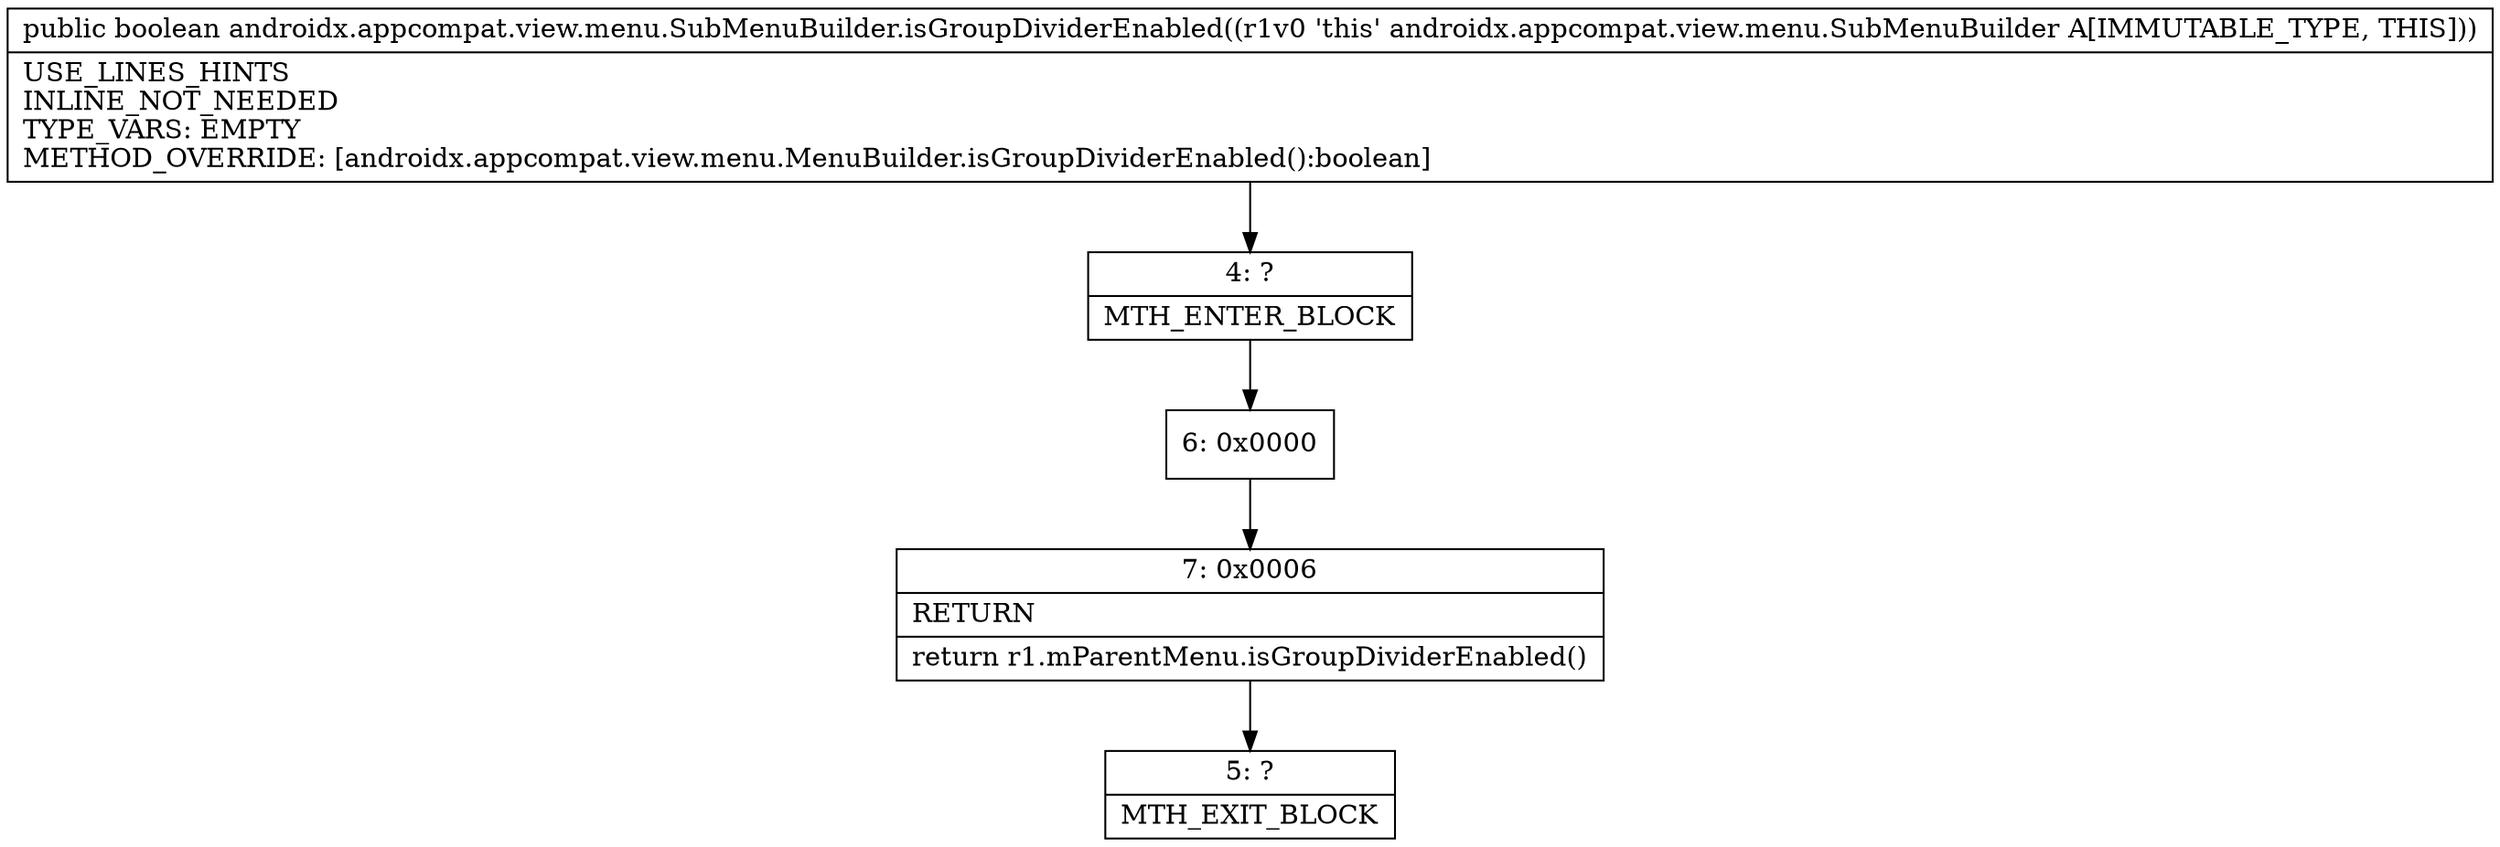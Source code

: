 digraph "CFG forandroidx.appcompat.view.menu.SubMenuBuilder.isGroupDividerEnabled()Z" {
Node_4 [shape=record,label="{4\:\ ?|MTH_ENTER_BLOCK\l}"];
Node_6 [shape=record,label="{6\:\ 0x0000}"];
Node_7 [shape=record,label="{7\:\ 0x0006|RETURN\l|return r1.mParentMenu.isGroupDividerEnabled()\l}"];
Node_5 [shape=record,label="{5\:\ ?|MTH_EXIT_BLOCK\l}"];
MethodNode[shape=record,label="{public boolean androidx.appcompat.view.menu.SubMenuBuilder.isGroupDividerEnabled((r1v0 'this' androidx.appcompat.view.menu.SubMenuBuilder A[IMMUTABLE_TYPE, THIS]))  | USE_LINES_HINTS\lINLINE_NOT_NEEDED\lTYPE_VARS: EMPTY\lMETHOD_OVERRIDE: [androidx.appcompat.view.menu.MenuBuilder.isGroupDividerEnabled():boolean]\l}"];
MethodNode -> Node_4;Node_4 -> Node_6;
Node_6 -> Node_7;
Node_7 -> Node_5;
}

